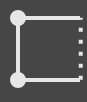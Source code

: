 <mxfile version="24.2.5" type="device">
  <diagram name="第 1 页" id="VX8x2q7U5yT6BQhmhuAg">
    <mxGraphModel dx="146" dy="110" grid="1" gridSize="3.937" guides="1" tooltips="1" connect="1" arrows="1" fold="1" page="1" pageScale="1" pageWidth="48" pageHeight="48" background="#464647" math="0" shadow="0">
      <root>
        <mxCell id="0" />
        <mxCell id="1" parent="0" />
        <mxCell id="m2IPdk2dwQmaY68E_JDl-3" value="" style="endArrow=oval;html=1;rounded=0;strokeWidth=2;strokeColor=#E6E6E6;startArrow=oval;startFill=1;endFill=1;" parent="1" edge="1">
          <mxGeometry width="50" height="50" relative="1" as="geometry">
            <mxPoint x="8" y="39" as="sourcePoint" />
            <mxPoint x="8" y="8" as="targetPoint" />
          </mxGeometry>
        </mxCell>
        <mxCell id="m2IPdk2dwQmaY68E_JDl-4" value="" style="endArrow=none;html=1;rounded=0;strokeWidth=2;startArrow=none;startFill=0;endFill=0;strokeColor=#E6E6E6;" parent="1" edge="1">
          <mxGeometry width="50" height="50" relative="1" as="geometry">
            <mxPoint x="8" y="39" as="sourcePoint" />
            <mxPoint x="39" y="39" as="targetPoint" />
          </mxGeometry>
        </mxCell>
        <mxCell id="m2IPdk2dwQmaY68E_JDl-6" value="" style="endArrow=none;html=1;rounded=0;strokeWidth=2;strokeColor=#E6E6E6;dashed=1;dashPattern=1 2;" parent="1" edge="1">
          <mxGeometry width="50" height="50" relative="1" as="geometry">
            <mxPoint x="39.367" y="38.877" as="sourcePoint" />
            <mxPoint x="39.367" y="7.877" as="targetPoint" />
          </mxGeometry>
        </mxCell>
        <mxCell id="m2IPdk2dwQmaY68E_JDl-7" value="" style="endArrow=none;html=1;rounded=0;strokeWidth=2;strokeColor=#E6E6E6;" parent="1" edge="1">
          <mxGeometry width="50" height="50" relative="1" as="geometry">
            <mxPoint x="8" y="8" as="sourcePoint" />
            <mxPoint x="39" y="8" as="targetPoint" />
          </mxGeometry>
        </mxCell>
      </root>
    </mxGraphModel>
  </diagram>
</mxfile>

